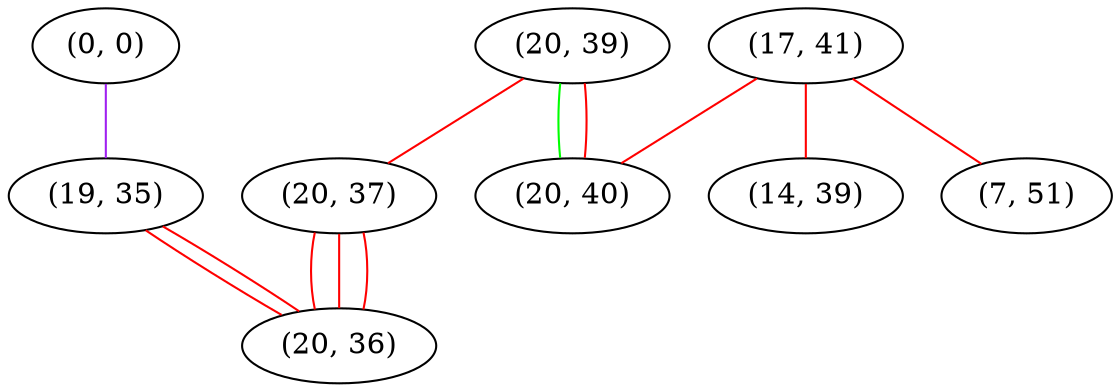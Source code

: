 graph "" {
"(0, 0)";
"(17, 41)";
"(14, 39)";
"(7, 51)";
"(20, 39)";
"(19, 35)";
"(20, 40)";
"(20, 37)";
"(20, 36)";
"(0, 0)" -- "(19, 35)"  [color=purple, key=0, weight=4];
"(17, 41)" -- "(7, 51)"  [color=red, key=0, weight=1];
"(17, 41)" -- "(14, 39)"  [color=red, key=0, weight=1];
"(17, 41)" -- "(20, 40)"  [color=red, key=0, weight=1];
"(20, 39)" -- "(20, 37)"  [color=red, key=0, weight=1];
"(20, 39)" -- "(20, 40)"  [color=green, key=0, weight=2];
"(20, 39)" -- "(20, 40)"  [color=red, key=1, weight=1];
"(19, 35)" -- "(20, 36)"  [color=red, key=0, weight=1];
"(19, 35)" -- "(20, 36)"  [color=red, key=1, weight=1];
"(20, 37)" -- "(20, 36)"  [color=red, key=0, weight=1];
"(20, 37)" -- "(20, 36)"  [color=red, key=1, weight=1];
"(20, 37)" -- "(20, 36)"  [color=red, key=2, weight=1];
}
